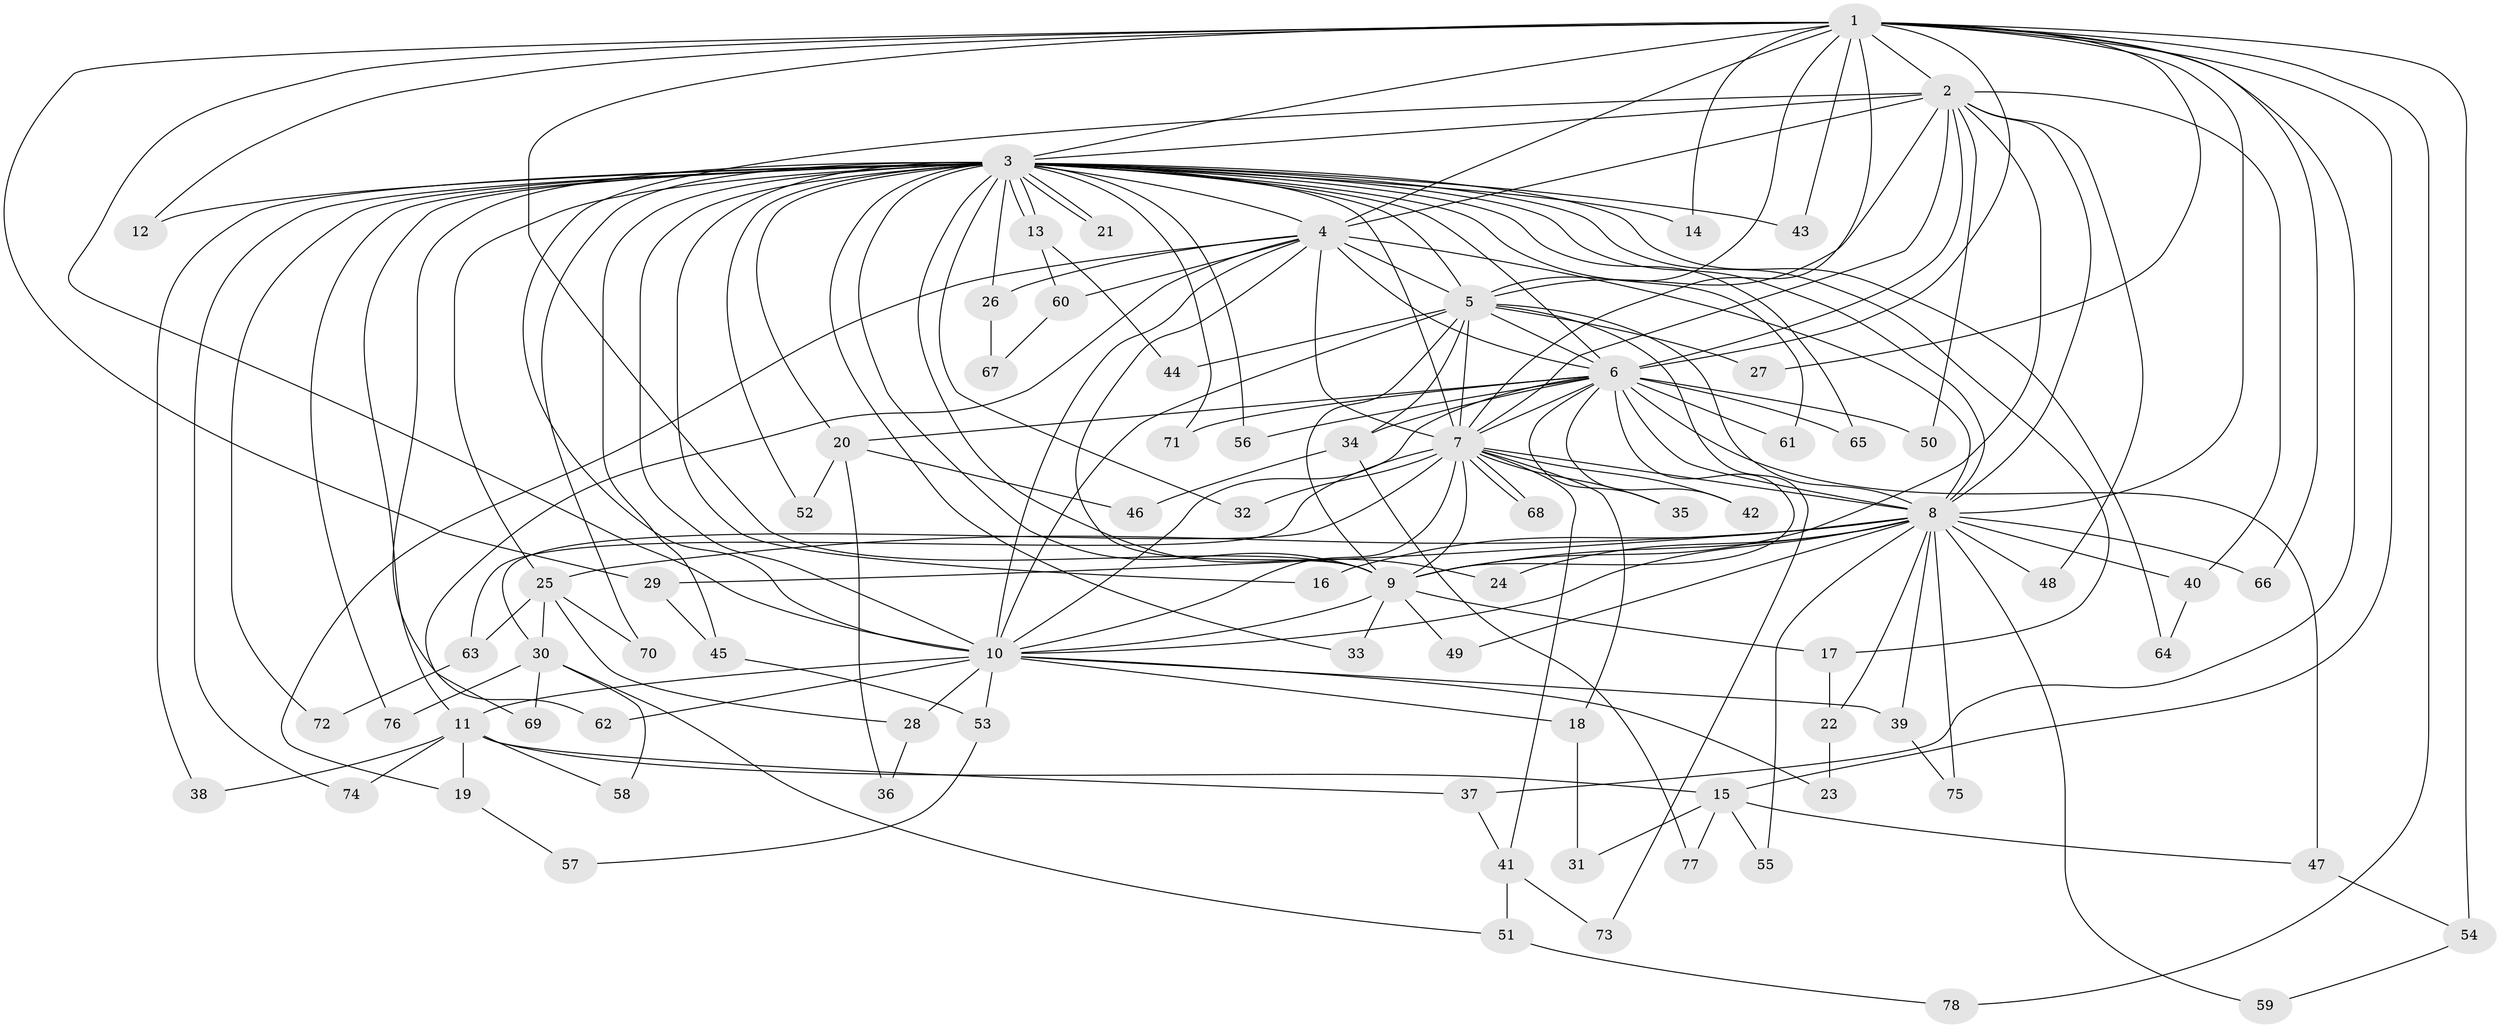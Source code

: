 // Generated by graph-tools (version 1.1) at 2025/11/02/27/25 16:11:05]
// undirected, 78 vertices, 181 edges
graph export_dot {
graph [start="1"]
  node [color=gray90,style=filled];
  1;
  2;
  3;
  4;
  5;
  6;
  7;
  8;
  9;
  10;
  11;
  12;
  13;
  14;
  15;
  16;
  17;
  18;
  19;
  20;
  21;
  22;
  23;
  24;
  25;
  26;
  27;
  28;
  29;
  30;
  31;
  32;
  33;
  34;
  35;
  36;
  37;
  38;
  39;
  40;
  41;
  42;
  43;
  44;
  45;
  46;
  47;
  48;
  49;
  50;
  51;
  52;
  53;
  54;
  55;
  56;
  57;
  58;
  59;
  60;
  61;
  62;
  63;
  64;
  65;
  66;
  67;
  68;
  69;
  70;
  71;
  72;
  73;
  74;
  75;
  76;
  77;
  78;
  1 -- 2;
  1 -- 3;
  1 -- 4;
  1 -- 5;
  1 -- 6;
  1 -- 7;
  1 -- 8;
  1 -- 9;
  1 -- 10;
  1 -- 12;
  1 -- 14;
  1 -- 15;
  1 -- 27;
  1 -- 29;
  1 -- 37;
  1 -- 43;
  1 -- 54;
  1 -- 66;
  1 -- 78;
  2 -- 3;
  2 -- 4;
  2 -- 5;
  2 -- 6;
  2 -- 7;
  2 -- 8;
  2 -- 9;
  2 -- 10;
  2 -- 40;
  2 -- 48;
  2 -- 50;
  3 -- 4;
  3 -- 5;
  3 -- 6;
  3 -- 7;
  3 -- 8;
  3 -- 9;
  3 -- 10;
  3 -- 11;
  3 -- 12;
  3 -- 13;
  3 -- 13;
  3 -- 14;
  3 -- 16;
  3 -- 17;
  3 -- 20;
  3 -- 21;
  3 -- 21;
  3 -- 24;
  3 -- 25;
  3 -- 26;
  3 -- 32;
  3 -- 33;
  3 -- 38;
  3 -- 43;
  3 -- 45;
  3 -- 52;
  3 -- 56;
  3 -- 61;
  3 -- 62;
  3 -- 64;
  3 -- 65;
  3 -- 70;
  3 -- 71;
  3 -- 72;
  3 -- 74;
  3 -- 76;
  4 -- 5;
  4 -- 6;
  4 -- 7;
  4 -- 8;
  4 -- 9;
  4 -- 10;
  4 -- 19;
  4 -- 26;
  4 -- 60;
  4 -- 69;
  5 -- 6;
  5 -- 7;
  5 -- 8;
  5 -- 9;
  5 -- 10;
  5 -- 27;
  5 -- 34;
  5 -- 44;
  5 -- 73;
  6 -- 7;
  6 -- 8;
  6 -- 9;
  6 -- 10;
  6 -- 20;
  6 -- 34;
  6 -- 35;
  6 -- 42;
  6 -- 47;
  6 -- 50;
  6 -- 56;
  6 -- 61;
  6 -- 65;
  6 -- 71;
  7 -- 8;
  7 -- 9;
  7 -- 10;
  7 -- 18;
  7 -- 30;
  7 -- 32;
  7 -- 35;
  7 -- 41;
  7 -- 42;
  7 -- 63;
  7 -- 68;
  7 -- 68;
  8 -- 9;
  8 -- 10;
  8 -- 16;
  8 -- 22;
  8 -- 24;
  8 -- 25;
  8 -- 29;
  8 -- 39;
  8 -- 40;
  8 -- 48;
  8 -- 49;
  8 -- 55;
  8 -- 59;
  8 -- 66;
  8 -- 75;
  9 -- 10;
  9 -- 17;
  9 -- 33;
  9 -- 49;
  10 -- 11;
  10 -- 18;
  10 -- 23;
  10 -- 28;
  10 -- 39;
  10 -- 53;
  10 -- 62;
  11 -- 15;
  11 -- 19;
  11 -- 37;
  11 -- 38;
  11 -- 58;
  11 -- 74;
  13 -- 44;
  13 -- 60;
  15 -- 31;
  15 -- 47;
  15 -- 55;
  15 -- 77;
  17 -- 22;
  18 -- 31;
  19 -- 57;
  20 -- 36;
  20 -- 46;
  20 -- 52;
  22 -- 23;
  25 -- 28;
  25 -- 30;
  25 -- 63;
  25 -- 70;
  26 -- 67;
  28 -- 36;
  29 -- 45;
  30 -- 51;
  30 -- 58;
  30 -- 69;
  30 -- 76;
  34 -- 46;
  34 -- 77;
  37 -- 41;
  39 -- 75;
  40 -- 64;
  41 -- 51;
  41 -- 73;
  45 -- 53;
  47 -- 54;
  51 -- 78;
  53 -- 57;
  54 -- 59;
  60 -- 67;
  63 -- 72;
}
